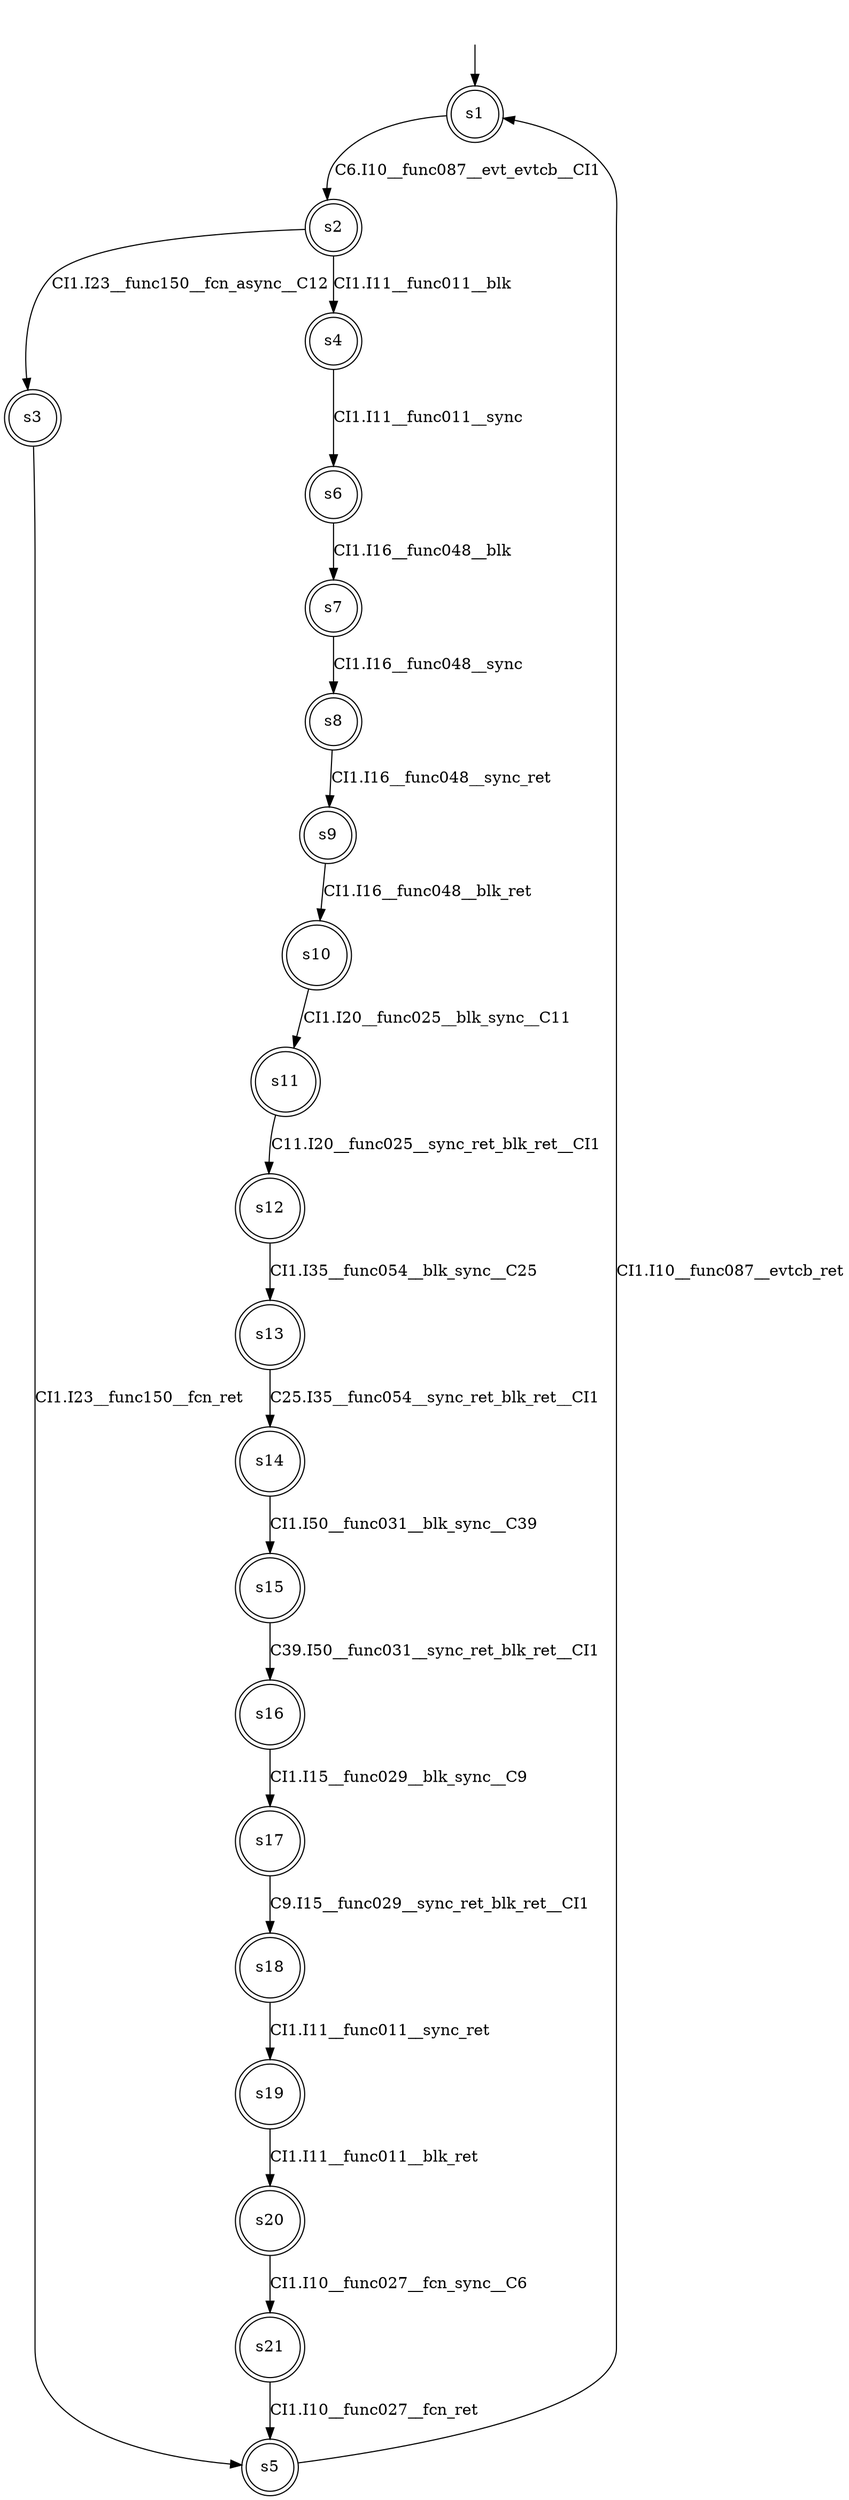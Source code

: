 digraph automaton {
	1 [label=<s1> shape="doublecircle"];
	2 [label=<s2> shape="doublecircle"];
	3 [label=<s3> shape="doublecircle"];
	4 [label=<s4> shape="doublecircle"];
	5 [label=<s5> shape="doublecircle"];
	6 [label=<s6> shape="doublecircle"];
	7 [label=<s7> shape="doublecircle"];
	8 [label=<s8> shape="doublecircle"];
	9 [label=<s9> shape="doublecircle"];
	10 [label=<s10> shape="doublecircle"];
	11 [label=<s11> shape="doublecircle"];
	12 [label=<s12> shape="doublecircle"];
	13 [label=<s13> shape="doublecircle"];
	14 [label=<s14> shape="doublecircle"];
	15 [label=<s15> shape="doublecircle"];
	16 [label=<s16> shape="doublecircle"];
	17 [label=<s17> shape="doublecircle"];
	18 [label=<s18> shape="doublecircle"];
	19 [label=<s19> shape="doublecircle"];
	20 [label=<s20> shape="doublecircle"];
	21 [label=<s21> shape="doublecircle"];
	__init1 [label=<> shape="none"];
	__init1 -> 1;
	1 -> 2 [label=<C6.I10__func087__evt_evtcb__CI1> id="1-0-2"];
	2 -> 3 [label=<CI1.I23__func150__fcn_async__C12> id="2-0-3"];
	2 -> 4 [label=<CI1.I11__func011__blk> id="2-1-4"];
	3 -> 5 [label=<CI1.I23__func150__fcn_ret> id="3-0-5"];
	4 -> 6 [label=<CI1.I11__func011__sync> id="4-0-6"];
	5 -> 1 [label=<CI1.I10__func087__evtcb_ret> id="5-0-1"];
	6 -> 7 [label=<CI1.I16__func048__blk> id="6-0-7"];
	7 -> 8 [label=<CI1.I16__func048__sync> id="7-0-8"];
	8 -> 9 [label=<CI1.I16__func048__sync_ret> id="8-0-9"];
	9 -> 10 [label=<CI1.I16__func048__blk_ret> id="9-0-10"];
	10 -> 11 [label=<CI1.I20__func025__blk_sync__C11> id="10-0-11"];
	11 -> 12 [label=<C11.I20__func025__sync_ret_blk_ret__CI1> id="11-0-12"];
	12 -> 13 [label=<CI1.I35__func054__blk_sync__C25> id="12-0-13"];
	13 -> 14 [label=<C25.I35__func054__sync_ret_blk_ret__CI1> id="13-0-14"];
	14 -> 15 [label=<CI1.I50__func031__blk_sync__C39> id="14-0-15"];
	15 -> 16 [label=<C39.I50__func031__sync_ret_blk_ret__CI1> id="15-0-16"];
	16 -> 17 [label=<CI1.I15__func029__blk_sync__C9> id="16-0-17"];
	17 -> 18 [label=<C9.I15__func029__sync_ret_blk_ret__CI1> id="17-0-18"];
	18 -> 19 [label=<CI1.I11__func011__sync_ret> id="18-0-19"];
	19 -> 20 [label=<CI1.I11__func011__blk_ret> id="19-0-20"];
	20 -> 21 [label=<CI1.I10__func027__fcn_sync__C6> id="20-0-21"];
	21 -> 5 [label=<CI1.I10__func027__fcn_ret> id="21-0-5"];
}
